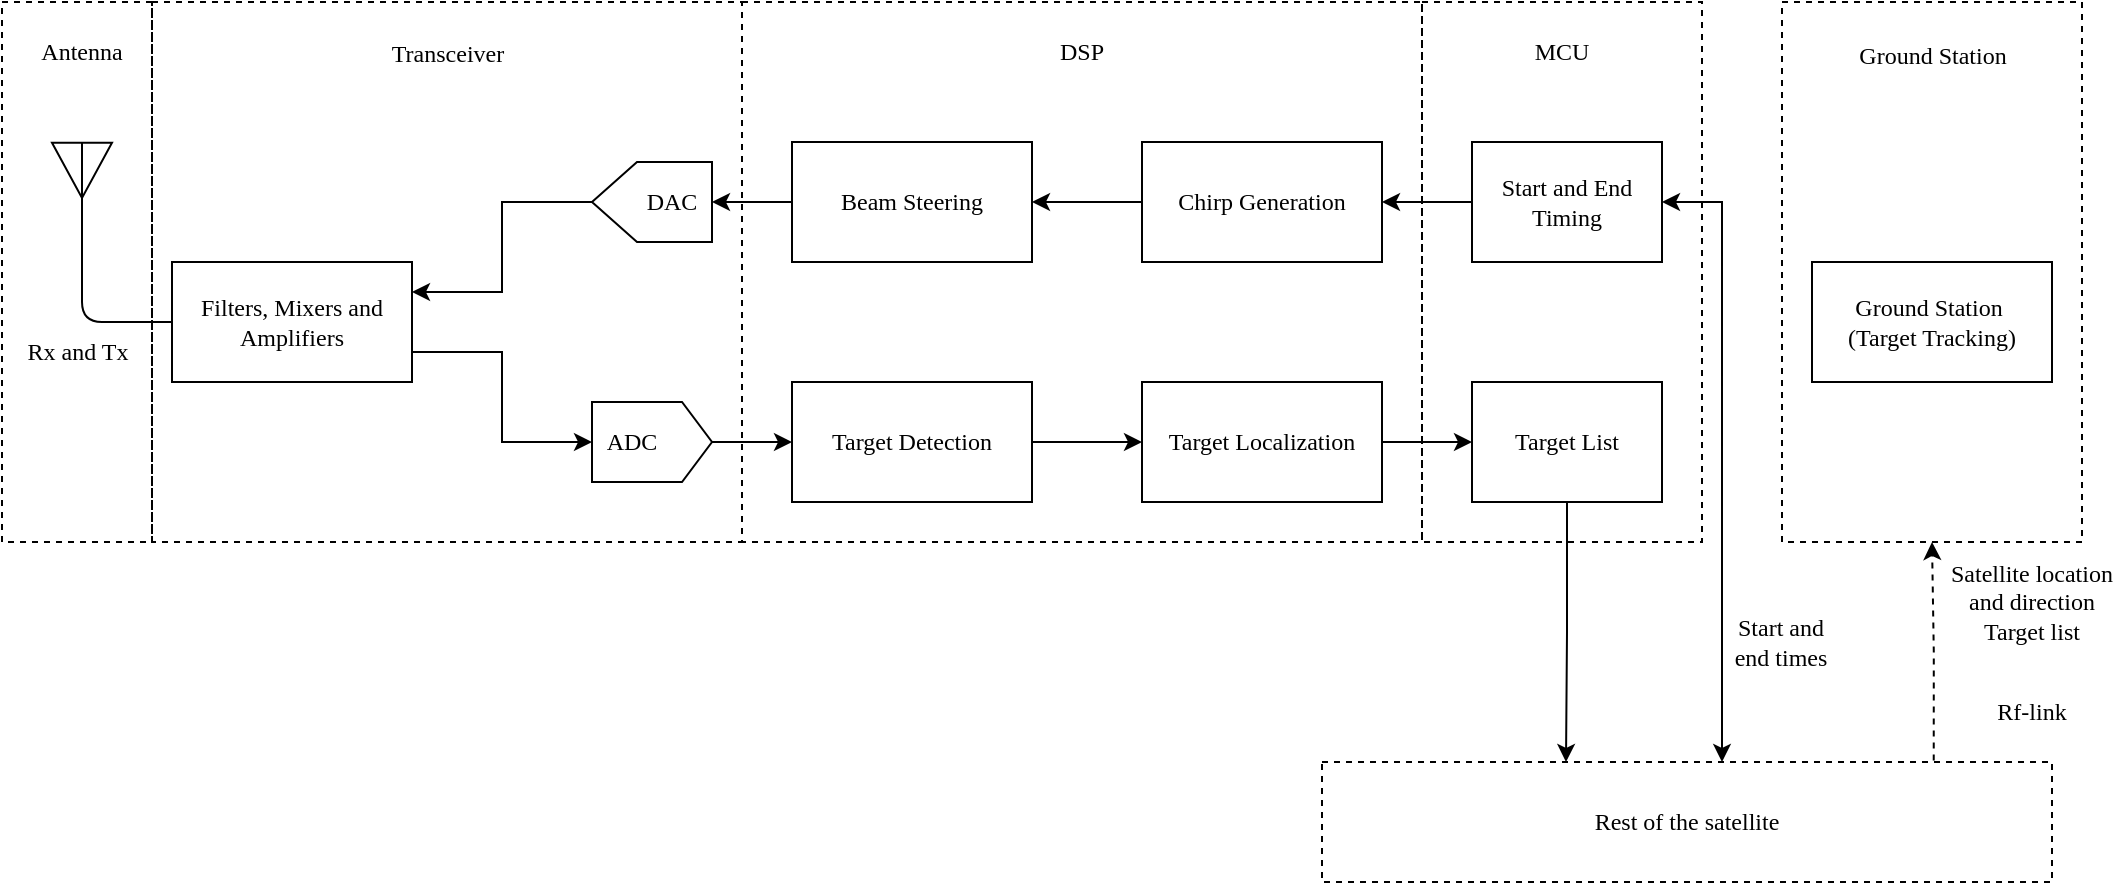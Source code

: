 <mxfile version="26.2.6">
  <diagram name="Page-1" id="DmDMtnHoKGEEPrb4R5d2">
    <mxGraphModel dx="1044" dy="574" grid="1" gridSize="10" guides="1" tooltips="1" connect="1" arrows="1" fold="1" page="1" pageScale="1" pageWidth="1169" pageHeight="1654" math="0" shadow="0">
      <root>
        <mxCell id="0" />
        <mxCell id="1" parent="0" />
        <mxCell id="UD4fD5zQZRy7qfz5CYqL-32" value="" style="rounded=0;whiteSpace=wrap;html=1;fillColor=none;dashed=1;fontFamily=modern;fontSource=https%3A%2F%2Fsourceforge.net%2Fprojects%2Fcm-unicode%2F;" parent="1" vertex="1">
          <mxGeometry x="950" y="130" width="150" height="270" as="geometry" />
        </mxCell>
        <mxCell id="UD4fD5zQZRy7qfz5CYqL-31" value="" style="rounded=0;whiteSpace=wrap;html=1;fillColor=none;dashed=1;fontFamily=modern;fontSource=https%3A%2F%2Fsourceforge.net%2Fprojects%2Fcm-unicode%2F;" parent="1" vertex="1">
          <mxGeometry x="770" y="130" width="140" height="270" as="geometry" />
        </mxCell>
        <mxCell id="UD4fD5zQZRy7qfz5CYqL-30" value="" style="rounded=0;whiteSpace=wrap;html=1;fillColor=none;dashed=1;fontFamily=modern;fontSource=https%3A%2F%2Fsourceforge.net%2Fprojects%2Fcm-unicode%2F;" parent="1" vertex="1">
          <mxGeometry x="430" y="130" width="340" height="270" as="geometry" />
        </mxCell>
        <mxCell id="UD4fD5zQZRy7qfz5CYqL-29" value="" style="rounded=0;whiteSpace=wrap;html=1;fillColor=none;dashed=1;fontFamily=modern;fontSource=https%3A%2F%2Fsourceforge.net%2Fprojects%2Fcm-unicode%2F;" parent="1" vertex="1">
          <mxGeometry x="135" y="130" width="295" height="270" as="geometry" />
        </mxCell>
        <mxCell id="UD4fD5zQZRy7qfz5CYqL-28" value="" style="rounded=0;whiteSpace=wrap;html=1;fillColor=none;dashed=1;fontFamily=modern;fontSource=https%3A%2F%2Fsourceforge.net%2Fprojects%2Fcm-unicode%2F;" parent="1" vertex="1">
          <mxGeometry x="60" y="130" width="75" height="270" as="geometry" />
        </mxCell>
        <mxCell id="UD4fD5zQZRy7qfz5CYqL-1" value="" style="verticalLabelPosition=bottom;shadow=0;dashed=0;align=center;html=1;verticalAlign=top;shape=mxgraph.electrical.radio.aerial_-_antenna_2;fontFamily=modern;fontSource=https%3A%2F%2Fsourceforge.net%2Fprojects%2Fcm-unicode%2F;" parent="1" vertex="1">
          <mxGeometry x="85" y="200" width="30" height="70" as="geometry" />
        </mxCell>
        <mxCell id="UD4fD5zQZRy7qfz5CYqL-16" style="edgeStyle=orthogonalEdgeStyle;rounded=0;orthogonalLoop=1;jettySize=auto;html=1;exitX=1;exitY=0.75;exitDx=0;exitDy=0;entryX=0.5;entryY=0;entryDx=0;entryDy=0;fontFamily=modern;fontSource=https%3A%2F%2Fsourceforge.net%2Fprojects%2Fcm-unicode%2F;" parent="1" source="UD4fD5zQZRy7qfz5CYqL-2" target="UD4fD5zQZRy7qfz5CYqL-7" edge="1">
          <mxGeometry relative="1" as="geometry" />
        </mxCell>
        <mxCell id="UD4fD5zQZRy7qfz5CYqL-2" value="Filters, Mixers and Amplifiers" style="rounded=0;whiteSpace=wrap;html=1;fontFamily=modern;fontSource=https%3A%2F%2Fsourceforge.net%2Fprojects%2Fcm-unicode%2F;" parent="1" vertex="1">
          <mxGeometry x="145" y="260" width="120" height="60" as="geometry" />
        </mxCell>
        <mxCell id="UD4fD5zQZRy7qfz5CYqL-11" style="edgeStyle=orthogonalEdgeStyle;rounded=0;orthogonalLoop=1;jettySize=auto;html=1;exitX=0;exitY=0.5;exitDx=0;exitDy=0;entryX=0.5;entryY=0;entryDx=0;entryDy=0;fontFamily=modern;fontSource=https%3A%2F%2Fsourceforge.net%2Fprojects%2Fcm-unicode%2F;" parent="1" source="UD4fD5zQZRy7qfz5CYqL-3" target="UD4fD5zQZRy7qfz5CYqL-6" edge="1">
          <mxGeometry relative="1" as="geometry" />
        </mxCell>
        <mxCell id="UD4fD5zQZRy7qfz5CYqL-3" value="Beam Steering" style="rounded=0;whiteSpace=wrap;html=1;fontFamily=modern;fontSource=https%3A%2F%2Fsourceforge.net%2Fprojects%2Fcm-unicode%2F;" parent="1" vertex="1">
          <mxGeometry x="455" y="200" width="120" height="60" as="geometry" />
        </mxCell>
        <mxCell id="UD4fD5zQZRy7qfz5CYqL-17" style="edgeStyle=orthogonalEdgeStyle;rounded=0;orthogonalLoop=1;jettySize=auto;html=1;exitX=0;exitY=0.5;exitDx=0;exitDy=0;fontFamily=modern;fontSource=https%3A%2F%2Fsourceforge.net%2Fprojects%2Fcm-unicode%2F;" parent="1" source="UD4fD5zQZRy7qfz5CYqL-4" target="UD4fD5zQZRy7qfz5CYqL-3" edge="1">
          <mxGeometry relative="1" as="geometry" />
        </mxCell>
        <mxCell id="UD4fD5zQZRy7qfz5CYqL-4" value="Chirp Generation" style="rounded=0;whiteSpace=wrap;html=1;fontFamily=modern;fontSource=https%3A%2F%2Fsourceforge.net%2Fprojects%2Fcm-unicode%2F;" parent="1" vertex="1">
          <mxGeometry x="630" y="200" width="120" height="60" as="geometry" />
        </mxCell>
        <mxCell id="UD4fD5zQZRy7qfz5CYqL-20" style="edgeStyle=orthogonalEdgeStyle;rounded=0;orthogonalLoop=1;jettySize=auto;html=1;exitX=1;exitY=0.5;exitDx=0;exitDy=0;entryX=0;entryY=0.5;entryDx=0;entryDy=0;fontFamily=modern;fontSource=https%3A%2F%2Fsourceforge.net%2Fprojects%2Fcm-unicode%2F;" parent="1" source="UD4fD5zQZRy7qfz5CYqL-5" target="UD4fD5zQZRy7qfz5CYqL-19" edge="1">
          <mxGeometry relative="1" as="geometry" />
        </mxCell>
        <mxCell id="UD4fD5zQZRy7qfz5CYqL-5" value="Target Detection" style="rounded=0;whiteSpace=wrap;html=1;fontFamily=modern;fontSource=https%3A%2F%2Fsourceforge.net%2Fprojects%2Fcm-unicode%2F;" parent="1" vertex="1">
          <mxGeometry x="455" y="320" width="120" height="60" as="geometry" />
        </mxCell>
        <mxCell id="UD4fD5zQZRy7qfz5CYqL-15" style="edgeStyle=orthogonalEdgeStyle;rounded=0;orthogonalLoop=1;jettySize=auto;html=1;exitX=0.5;exitY=1;exitDx=0;exitDy=0;entryX=1;entryY=0.25;entryDx=0;entryDy=0;fontFamily=modern;fontSource=https%3A%2F%2Fsourceforge.net%2Fprojects%2Fcm-unicode%2F;" parent="1" source="UD4fD5zQZRy7qfz5CYqL-6" target="UD4fD5zQZRy7qfz5CYqL-2" edge="1">
          <mxGeometry relative="1" as="geometry" />
        </mxCell>
        <mxCell id="UD4fD5zQZRy7qfz5CYqL-6" value="" style="shape=offPageConnector;whiteSpace=wrap;html=1;direction=south;fontFamily=modern;fontSource=https%3A%2F%2Fsourceforge.net%2Fprojects%2Fcm-unicode%2F;" parent="1" vertex="1">
          <mxGeometry x="355" y="210" width="60" height="40" as="geometry" />
        </mxCell>
        <mxCell id="UD4fD5zQZRy7qfz5CYqL-18" style="edgeStyle=orthogonalEdgeStyle;rounded=0;orthogonalLoop=1;jettySize=auto;html=1;exitX=0.5;exitY=1;exitDx=0;exitDy=0;entryX=0;entryY=0.5;entryDx=0;entryDy=0;fontFamily=modern;fontSource=https%3A%2F%2Fsourceforge.net%2Fprojects%2Fcm-unicode%2F;" parent="1" source="UD4fD5zQZRy7qfz5CYqL-7" target="UD4fD5zQZRy7qfz5CYqL-5" edge="1">
          <mxGeometry relative="1" as="geometry" />
        </mxCell>
        <mxCell id="UD4fD5zQZRy7qfz5CYqL-7" value="" style="shape=offPageConnector;whiteSpace=wrap;html=1;direction=north;size=0.25;fontFamily=modern;fontSource=https%3A%2F%2Fsourceforge.net%2Fprojects%2Fcm-unicode%2F;" parent="1" vertex="1">
          <mxGeometry x="355" y="330" width="60" height="40" as="geometry" />
        </mxCell>
        <mxCell id="UD4fD5zQZRy7qfz5CYqL-8" value="DAC" style="text;html=1;align=center;verticalAlign=middle;whiteSpace=wrap;rounded=0;fontFamily=modern;fontSource=https%3A%2F%2Fsourceforge.net%2Fprojects%2Fcm-unicode%2F;" parent="1" vertex="1">
          <mxGeometry x="365" y="215" width="60" height="30" as="geometry" />
        </mxCell>
        <mxCell id="UD4fD5zQZRy7qfz5CYqL-9" value="ADC" style="text;html=1;align=center;verticalAlign=middle;whiteSpace=wrap;rounded=0;fontFamily=modern;fontSource=https%3A%2F%2Fsourceforge.net%2Fprojects%2Fcm-unicode%2F;" parent="1" vertex="1">
          <mxGeometry x="345" y="335" width="60" height="30" as="geometry" />
        </mxCell>
        <mxCell id="UD4fD5zQZRy7qfz5CYqL-19" value="Target Localization" style="rounded=0;whiteSpace=wrap;html=1;fontFamily=modern;fontSource=https%3A%2F%2Fsourceforge.net%2Fprojects%2Fcm-unicode%2F;" parent="1" vertex="1">
          <mxGeometry x="630" y="320" width="120" height="60" as="geometry" />
        </mxCell>
        <mxCell id="UD4fD5zQZRy7qfz5CYqL-22" style="edgeStyle=orthogonalEdgeStyle;rounded=1;orthogonalLoop=1;jettySize=auto;html=1;exitX=0;exitY=0.5;exitDx=0;exitDy=0;entryX=0.5;entryY=1;entryDx=0;entryDy=0;entryPerimeter=0;curved=0;endArrow=none;startFill=0;fontFamily=modern;fontSource=https%3A%2F%2Fsourceforge.net%2Fprojects%2Fcm-unicode%2F;" parent="1" source="UD4fD5zQZRy7qfz5CYqL-2" target="UD4fD5zQZRy7qfz5CYqL-1" edge="1">
          <mxGeometry relative="1" as="geometry" />
        </mxCell>
        <mxCell id="UD4fD5zQZRy7qfz5CYqL-26" value="Ground Station&amp;nbsp;&lt;br&gt;(Target Tracking)" style="rounded=0;whiteSpace=wrap;html=1;fontFamily=modern;fontSource=https%3A%2F%2Fsourceforge.net%2Fprojects%2Fcm-unicode%2F;" parent="1" vertex="1">
          <mxGeometry x="965" y="260" width="120" height="60" as="geometry" />
        </mxCell>
        <mxCell id="UD4fD5zQZRy7qfz5CYqL-33" value="Antenna" style="text;html=1;align=center;verticalAlign=middle;whiteSpace=wrap;rounded=0;fontFamily=modern;fontSource=https%3A%2F%2Fsourceforge.net%2Fprojects%2Fcm-unicode%2F;" parent="1" vertex="1">
          <mxGeometry x="70" y="140" width="60" height="30" as="geometry" />
        </mxCell>
        <mxCell id="UD4fD5zQZRy7qfz5CYqL-34" value="Transceiver" style="text;html=1;align=center;verticalAlign=middle;whiteSpace=wrap;rounded=0;fontFamily=modern;fontSource=https%3A%2F%2Fsourceforge.net%2Fprojects%2Fcm-unicode%2F;" parent="1" vertex="1">
          <mxGeometry x="253" y="141" width="60" height="30" as="geometry" />
        </mxCell>
        <mxCell id="UD4fD5zQZRy7qfz5CYqL-35" value="DSP" style="text;html=1;align=center;verticalAlign=middle;whiteSpace=wrap;rounded=0;fontFamily=modern;fontSource=https%3A%2F%2Fsourceforge.net%2Fprojects%2Fcm-unicode%2F;" parent="1" vertex="1">
          <mxGeometry x="570" y="140" width="60" height="30" as="geometry" />
        </mxCell>
        <mxCell id="UD4fD5zQZRy7qfz5CYqL-36" value="MCU" style="text;html=1;align=center;verticalAlign=middle;whiteSpace=wrap;rounded=0;fontFamily=modern;fontSource=https%3A%2F%2Fsourceforge.net%2Fprojects%2Fcm-unicode%2F;" parent="1" vertex="1">
          <mxGeometry x="810" y="140" width="60" height="30" as="geometry" />
        </mxCell>
        <mxCell id="UD4fD5zQZRy7qfz5CYqL-37" value="Ground Station" style="text;html=1;align=center;verticalAlign=middle;whiteSpace=wrap;rounded=0;fontFamily=modern;fontSource=https%3A%2F%2Fsourceforge.net%2Fprojects%2Fcm-unicode%2F;" parent="1" vertex="1">
          <mxGeometry x="981.5" y="142" width="87" height="30" as="geometry" />
        </mxCell>
        <mxCell id="WBVSRewkK7RVORoQDDOq-11" style="edgeStyle=orthogonalEdgeStyle;rounded=0;orthogonalLoop=1;jettySize=auto;html=1;exitX=0.838;exitY=-0.013;exitDx=0;exitDy=0;entryX=0.5;entryY=1;entryDx=0;entryDy=0;dashed=1;fontFamily=modern;fontSource=https%3A%2F%2Fsourceforge.net%2Fprojects%2Fcm-unicode%2F;exitPerimeter=0;" edge="1" parent="1" source="WBVSRewkK7RVORoQDDOq-1" target="UD4fD5zQZRy7qfz5CYqL-32">
          <mxGeometry relative="1" as="geometry">
            <Array as="points" />
          </mxGeometry>
        </mxCell>
        <mxCell id="WBVSRewkK7RVORoQDDOq-21" style="edgeStyle=orthogonalEdgeStyle;rounded=0;orthogonalLoop=1;jettySize=auto;html=1;entryX=1;entryY=0.5;entryDx=0;entryDy=0;startArrow=classic;startFill=1;fontFamily=modern;fontSource=https%3A%2F%2Fsourceforge.net%2Fprojects%2Fcm-unicode%2F;" edge="1" parent="1" target="WBVSRewkK7RVORoQDDOq-14">
          <mxGeometry relative="1" as="geometry">
            <mxPoint x="920" y="510" as="sourcePoint" />
            <Array as="points">
              <mxPoint x="920" y="510" />
              <mxPoint x="920" y="230" />
            </Array>
          </mxGeometry>
        </mxCell>
        <mxCell id="WBVSRewkK7RVORoQDDOq-1" value="Rest of the satellite" style="rounded=0;whiteSpace=wrap;html=1;fillColor=none;dashed=1;fontFamily=modern;fontSource=https%3A%2F%2Fsourceforge.net%2Fprojects%2Fcm-unicode%2F;" vertex="1" parent="1">
          <mxGeometry x="720" y="510" width="365" height="60" as="geometry" />
        </mxCell>
        <mxCell id="WBVSRewkK7RVORoQDDOq-6" value="Start and end times" style="text;html=1;align=center;verticalAlign=middle;whiteSpace=wrap;rounded=0;fontFamily=modern;fontSource=https%3A%2F%2Fsourceforge.net%2Fprojects%2Fcm-unicode%2F;" vertex="1" parent="1">
          <mxGeometry x="916.5" y="430" width="65" height="40" as="geometry" />
        </mxCell>
        <mxCell id="WBVSRewkK7RVORoQDDOq-9" value="&lt;div&gt;Satellite location and direction&lt;br&gt;Target list&lt;/div&gt;" style="text;html=1;align=center;verticalAlign=middle;whiteSpace=wrap;rounded=0;fontFamily=modern;fontSource=https%3A%2F%2Fsourceforge.net%2Fprojects%2Fcm-unicode%2F;" vertex="1" parent="1">
          <mxGeometry x="1030" y="412.5" width="90" height="35" as="geometry" />
        </mxCell>
        <mxCell id="WBVSRewkK7RVORoQDDOq-15" style="edgeStyle=orthogonalEdgeStyle;rounded=0;orthogonalLoop=1;jettySize=auto;html=1;exitX=0;exitY=0.5;exitDx=0;exitDy=0;entryX=1;entryY=0.5;entryDx=0;entryDy=0;fontFamily=modern;fontSource=https%3A%2F%2Fsourceforge.net%2Fprojects%2Fcm-unicode%2F;" edge="1" parent="1" source="WBVSRewkK7RVORoQDDOq-14" target="UD4fD5zQZRy7qfz5CYqL-4">
          <mxGeometry relative="1" as="geometry" />
        </mxCell>
        <mxCell id="WBVSRewkK7RVORoQDDOq-14" value="Start and End Timing" style="rounded=0;whiteSpace=wrap;html=1;fontFamily=modern;fontSource=https%3A%2F%2Fsourceforge.net%2Fprojects%2Fcm-unicode%2F;" vertex="1" parent="1">
          <mxGeometry x="795" y="200" width="95" height="60" as="geometry" />
        </mxCell>
        <mxCell id="WBVSRewkK7RVORoQDDOq-19" style="edgeStyle=orthogonalEdgeStyle;rounded=0;orthogonalLoop=1;jettySize=auto;html=1;exitX=0.5;exitY=1;exitDx=0;exitDy=0;fontFamily=modern;fontSource=https%3A%2F%2Fsourceforge.net%2Fprojects%2Fcm-unicode%2F;" edge="1" parent="1" source="WBVSRewkK7RVORoQDDOq-17" target="WBVSRewkK7RVORoQDDOq-1">
          <mxGeometry relative="1" as="geometry">
            <Array as="points">
              <mxPoint x="842" y="445" />
              <mxPoint x="842" y="445" />
            </Array>
          </mxGeometry>
        </mxCell>
        <mxCell id="WBVSRewkK7RVORoQDDOq-17" value="Target List" style="rounded=0;whiteSpace=wrap;html=1;fontFamily=modern;fontSource=https%3A%2F%2Fsourceforge.net%2Fprojects%2Fcm-unicode%2F;" vertex="1" parent="1">
          <mxGeometry x="795" y="320" width="95" height="60" as="geometry" />
        </mxCell>
        <mxCell id="WBVSRewkK7RVORoQDDOq-18" style="edgeStyle=orthogonalEdgeStyle;rounded=0;orthogonalLoop=1;jettySize=auto;html=1;exitX=1;exitY=0.5;exitDx=0;exitDy=0;entryX=0;entryY=0.5;entryDx=0;entryDy=0;jumpStyle=arc;fontFamily=modern;fontSource=https%3A%2F%2Fsourceforge.net%2Fprojects%2Fcm-unicode%2F;" edge="1" parent="1" source="UD4fD5zQZRy7qfz5CYqL-19" target="WBVSRewkK7RVORoQDDOq-17">
          <mxGeometry relative="1" as="geometry" />
        </mxCell>
        <mxCell id="WBVSRewkK7RVORoQDDOq-23" value="Rf-link" style="text;html=1;align=center;verticalAlign=middle;whiteSpace=wrap;rounded=0;fontFamily=modern;fontSource=https%3A%2F%2Fsourceforge.net%2Fprojects%2Fcm-unicode%2F;" vertex="1" parent="1">
          <mxGeometry x="1045" y="470" width="60" height="30" as="geometry" />
        </mxCell>
        <mxCell id="WBVSRewkK7RVORoQDDOq-24" value="Rx and Tx" style="text;html=1;align=center;verticalAlign=middle;whiteSpace=wrap;rounded=0;fontFamily=modern;fontSource=https%3A%2F%2Fsourceforge.net%2Fprojects%2Fcm-unicode%2F;" vertex="1" parent="1">
          <mxGeometry x="68" y="290" width="60" height="30" as="geometry" />
        </mxCell>
      </root>
    </mxGraphModel>
  </diagram>
</mxfile>
